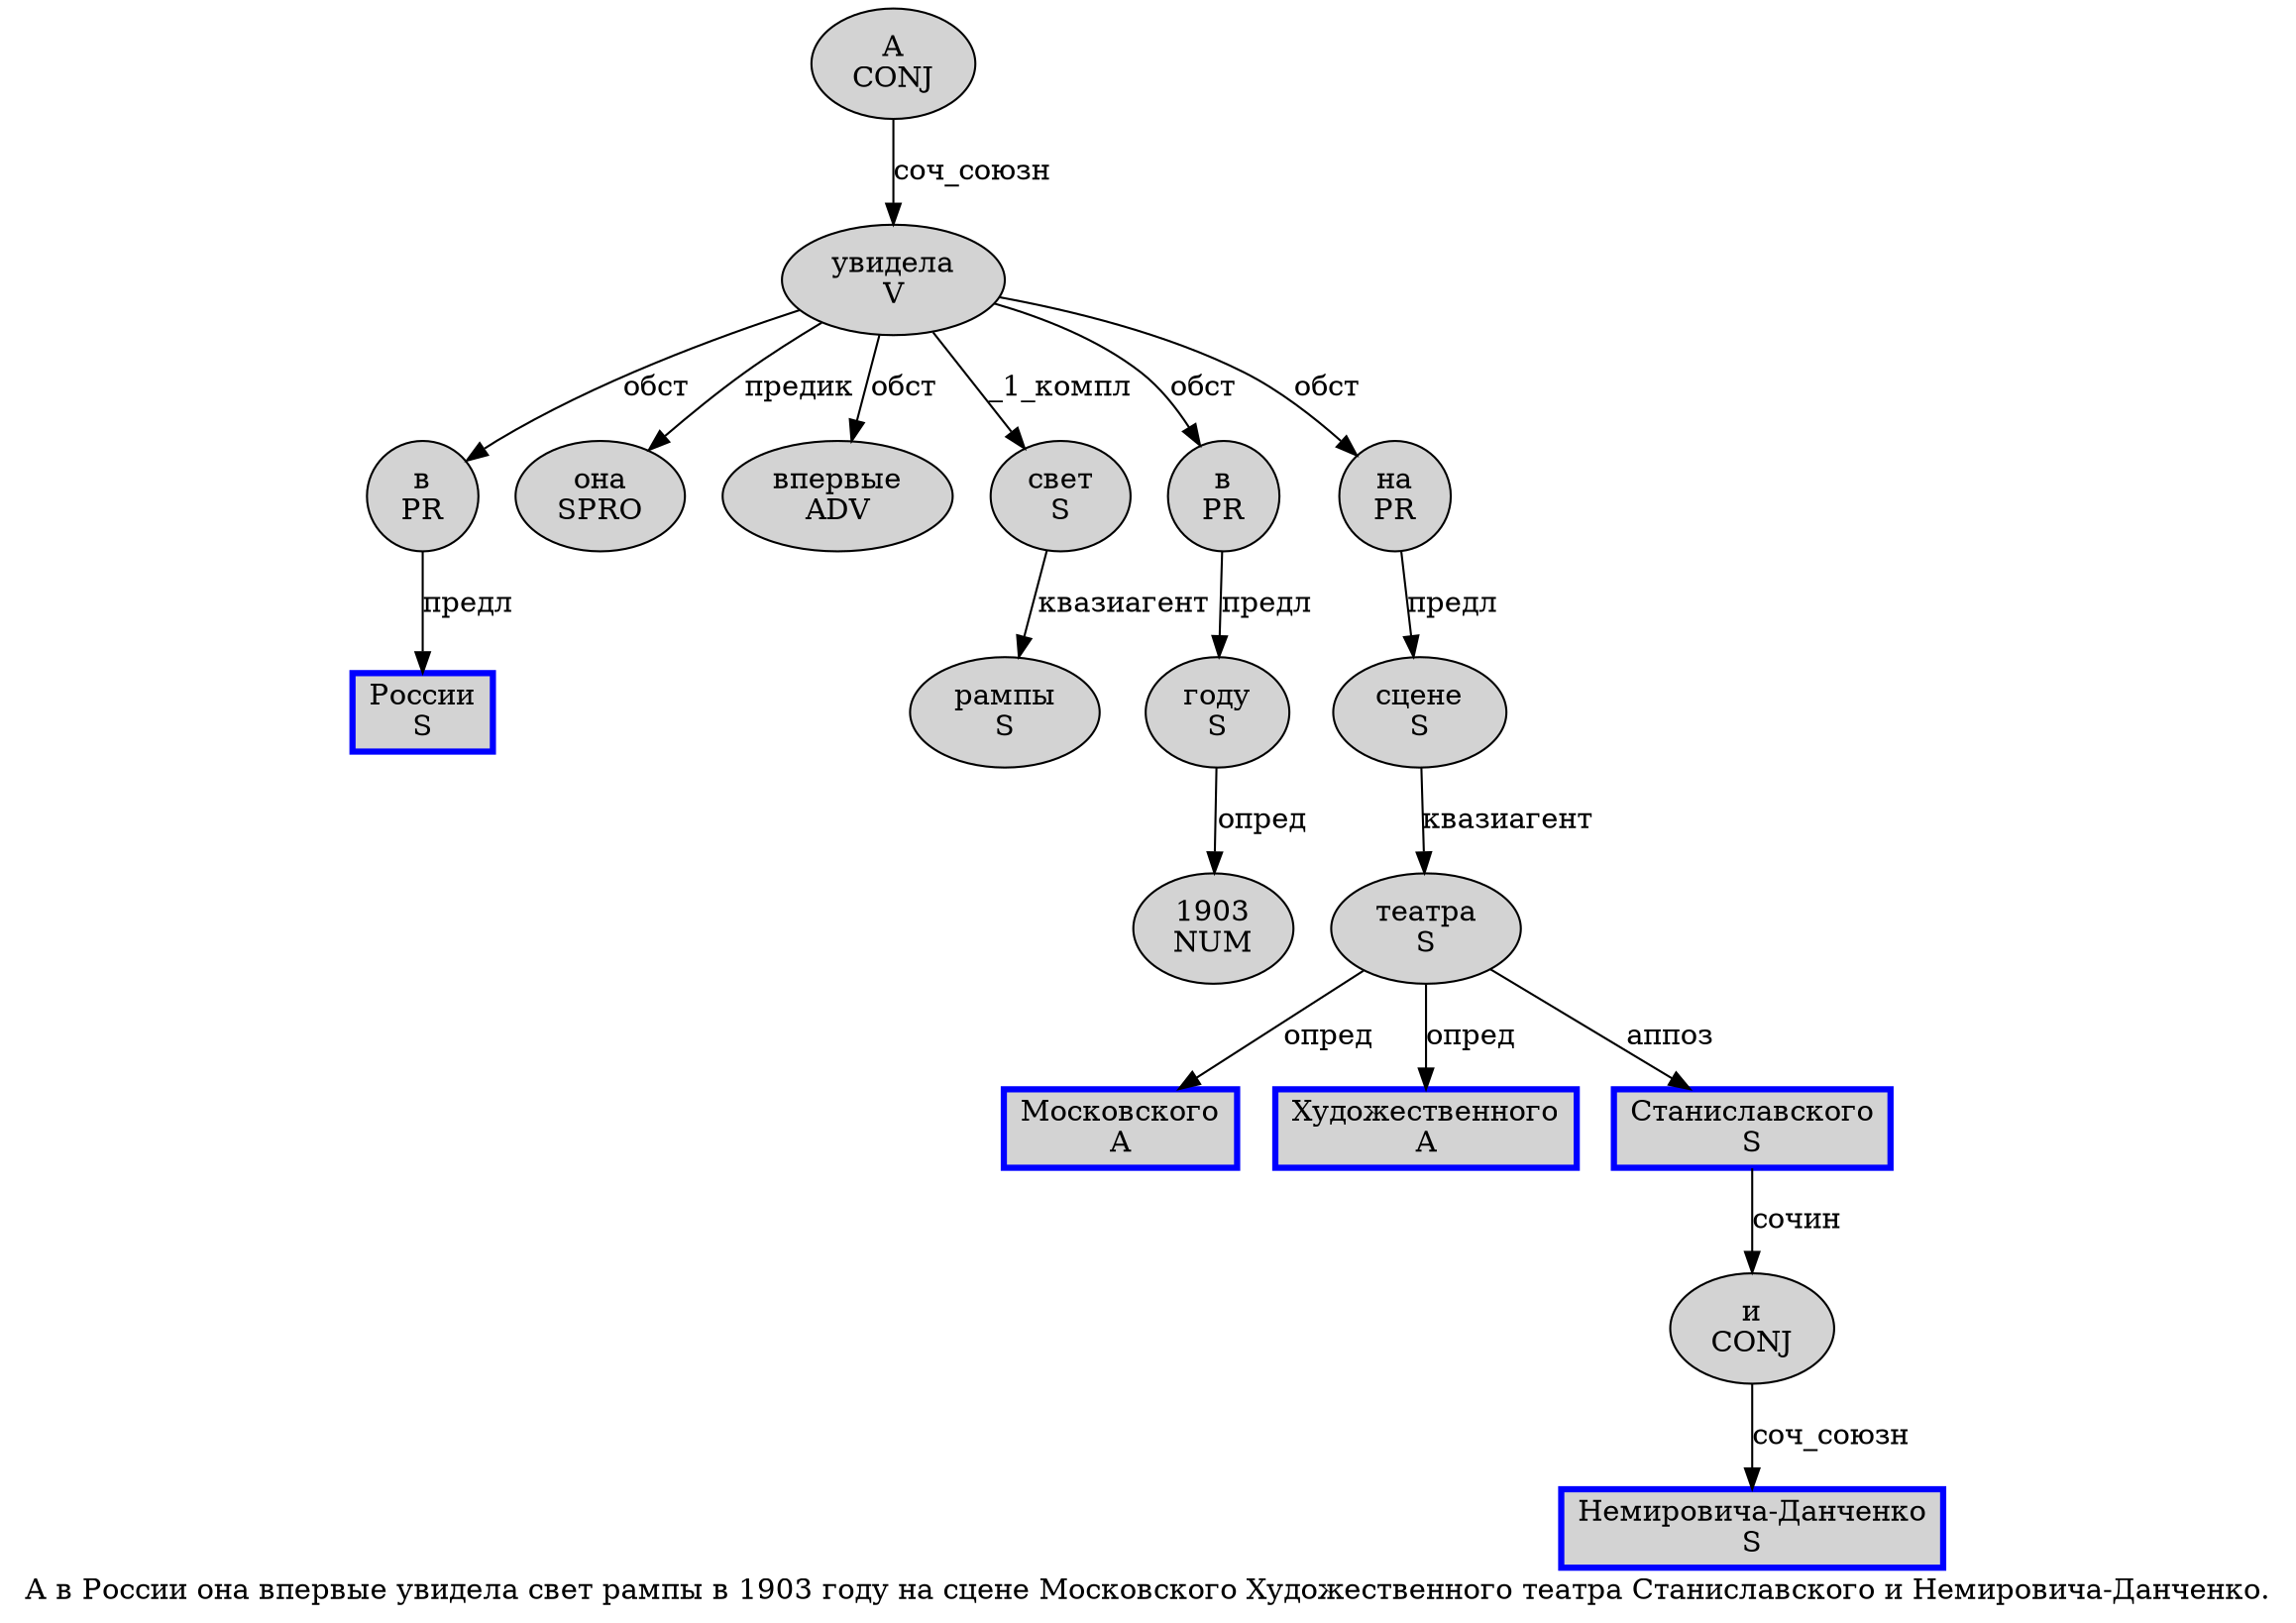 digraph SENTENCE_220 {
	graph [label="А в России она впервые увидела свет рампы в 1903 году на сцене Московского Художественного театра Станиславского и Немировича-Данченко."]
	node [style=filled]
		0 [label="А
CONJ" color="" fillcolor=lightgray penwidth=1 shape=ellipse]
		1 [label="в
PR" color="" fillcolor=lightgray penwidth=1 shape=ellipse]
		2 [label="России
S" color=blue fillcolor=lightgray penwidth=3 shape=box]
		3 [label="она
SPRO" color="" fillcolor=lightgray penwidth=1 shape=ellipse]
		4 [label="впервые
ADV" color="" fillcolor=lightgray penwidth=1 shape=ellipse]
		5 [label="увидела
V" color="" fillcolor=lightgray penwidth=1 shape=ellipse]
		6 [label="свет
S" color="" fillcolor=lightgray penwidth=1 shape=ellipse]
		7 [label="рампы
S" color="" fillcolor=lightgray penwidth=1 shape=ellipse]
		8 [label="в
PR" color="" fillcolor=lightgray penwidth=1 shape=ellipse]
		9 [label="1903
NUM" color="" fillcolor=lightgray penwidth=1 shape=ellipse]
		10 [label="году
S" color="" fillcolor=lightgray penwidth=1 shape=ellipse]
		11 [label="на
PR" color="" fillcolor=lightgray penwidth=1 shape=ellipse]
		12 [label="сцене
S" color="" fillcolor=lightgray penwidth=1 shape=ellipse]
		13 [label="Московского
A" color=blue fillcolor=lightgray penwidth=3 shape=box]
		14 [label="Художественного
A" color=blue fillcolor=lightgray penwidth=3 shape=box]
		15 [label="театра
S" color="" fillcolor=lightgray penwidth=1 shape=ellipse]
		16 [label="Станиславского
S" color=blue fillcolor=lightgray penwidth=3 shape=box]
		17 [label="и
CONJ" color="" fillcolor=lightgray penwidth=1 shape=ellipse]
		18 [label="Немировича-Данченко
S" color=blue fillcolor=lightgray penwidth=3 shape=box]
			16 -> 17 [label="сочин"]
			15 -> 13 [label="опред"]
			15 -> 14 [label="опред"]
			15 -> 16 [label="аппоз"]
			8 -> 10 [label="предл"]
			5 -> 1 [label="обст"]
			5 -> 3 [label="предик"]
			5 -> 4 [label="обст"]
			5 -> 6 [label="_1_компл"]
			5 -> 8 [label="обст"]
			5 -> 11 [label="обст"]
			17 -> 18 [label="соч_союзн"]
			6 -> 7 [label="квазиагент"]
			12 -> 15 [label="квазиагент"]
			1 -> 2 [label="предл"]
			0 -> 5 [label="соч_союзн"]
			10 -> 9 [label="опред"]
			11 -> 12 [label="предл"]
}